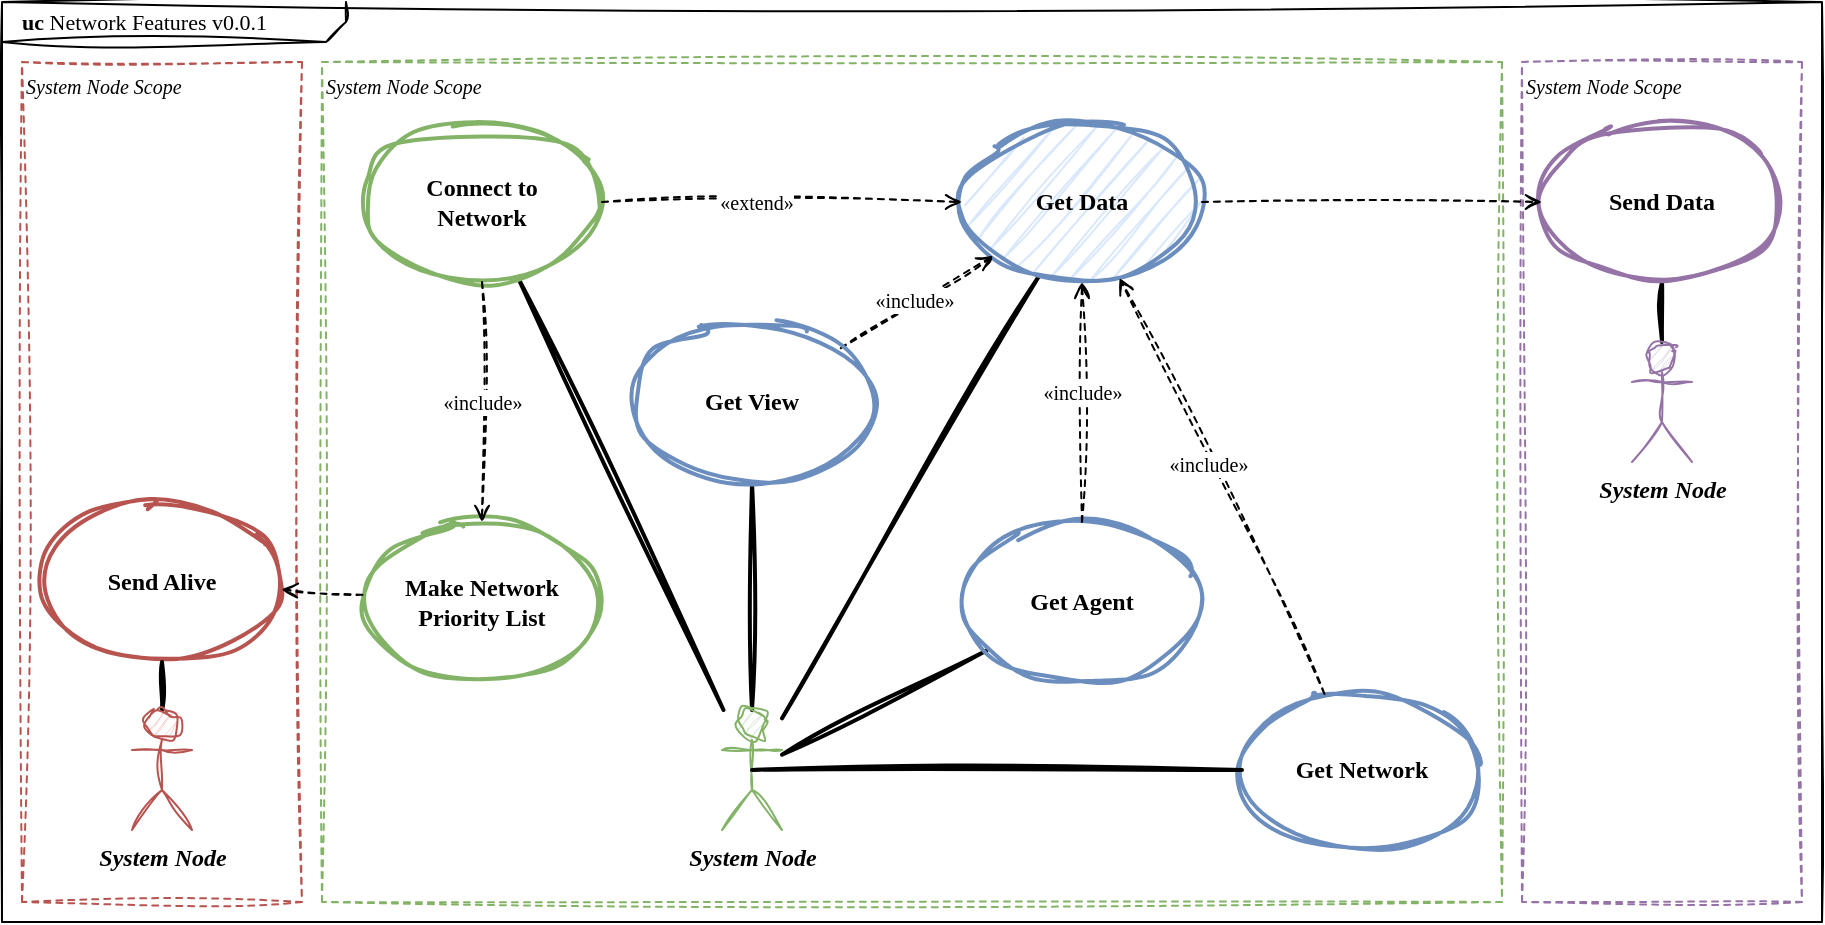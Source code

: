 <mxfile version="24.2.1" type="device" pages="2">
  <diagram name="uc-network" id="OPhyT8jhqSgWvVwYSWGB">
    <mxGraphModel dx="1317" dy="678" grid="1" gridSize="10" guides="1" tooltips="1" connect="1" arrows="1" fold="1" page="1" pageScale="1" pageWidth="1169" pageHeight="827" math="0" shadow="0">
      <root>
        <mxCell id="0" />
        <mxCell id="1" parent="0" />
        <mxCell id="RLzSlAPk3jwJpsq7z313-33" value="&lt;p style=&quot;margin:0px;margin-top:4px;margin-left:10px;text-align:left;&quot;&gt;&lt;b&gt;uc&lt;/b&gt;   Network Features v0.0.1&lt;/p&gt;" style="html=1;shape=mxgraph.sysml.package;align=left;spacingLeft=5;verticalAlign=top;spacingTop=-3;labelX=172.67;html=1;overflow=fill;fontFamily=Comic Sans MS;fontSize=11;labelBackgroundColor=none;fillColor=default;strokeColor=default;fontColor=default;sketch=1;curveFitting=1;jiggle=2;" parent="1" vertex="1">
          <mxGeometry width="910" height="460" as="geometry" />
        </mxCell>
        <mxCell id="RLzSlAPk3jwJpsq7z313-40" value="System Node Scope" style="rounded=0;whiteSpace=wrap;html=1;fontFamily=Comic Sans MS;fontSize=10;labelBackgroundColor=default;dashed=1;verticalAlign=top;align=left;fontStyle=2;sketch=1;curveFitting=1;jiggle=2;fillColor=none;strokeColor=#82b366;" parent="1" vertex="1">
          <mxGeometry x="160" y="30" width="590" height="420" as="geometry" />
        </mxCell>
        <mxCell id="RLzSlAPk3jwJpsq7z313-41" value="System Node Scope" style="rounded=0;whiteSpace=wrap;html=1;fontFamily=Comic Sans MS;fontSize=10;labelBackgroundColor=default;dashed=1;verticalAlign=top;align=left;fontStyle=2;sketch=1;curveFitting=1;jiggle=2;fillColor=none;strokeColor=#9673a6;" parent="1" vertex="1">
          <mxGeometry x="760" y="30" width="140" height="420" as="geometry" />
        </mxCell>
        <mxCell id="RLzSlAPk3jwJpsq7z313-38" value="System Node Scope" style="rounded=0;whiteSpace=wrap;html=1;fontFamily=Comic Sans MS;fontSize=10;labelBackgroundColor=default;dashed=1;verticalAlign=top;align=left;fontStyle=2;sketch=1;curveFitting=1;jiggle=2;fillColor=none;strokeColor=#b85450;" parent="1" vertex="1">
          <mxGeometry x="10" y="30" width="140" height="420" as="geometry" />
        </mxCell>
        <mxCell id="RLzSlAPk3jwJpsq7z313-16" style="edgeStyle=none;rounded=0;orthogonalLoop=1;jettySize=auto;html=1;strokeColor=default;align=center;verticalAlign=middle;fontFamily=Comic Sans MS;fontSize=11;fontColor=default;labelBackgroundColor=default;endArrow=none;endFill=0;strokeWidth=2;sketch=1;curveFitting=1;jiggle=2;" parent="1" source="RLzSlAPk3jwJpsq7z313-4" target="RLzSlAPk3jwJpsq7z313-7" edge="1">
          <mxGeometry relative="1" as="geometry" />
        </mxCell>
        <mxCell id="RLzSlAPk3jwJpsq7z313-17" style="edgeStyle=none;rounded=0;orthogonalLoop=1;jettySize=auto;html=1;strokeColor=default;align=center;verticalAlign=middle;fontFamily=Comic Sans MS;fontSize=11;fontColor=default;labelBackgroundColor=default;endArrow=none;endFill=0;strokeWidth=2;sketch=1;curveFitting=1;jiggle=2;" parent="1" source="RLzSlAPk3jwJpsq7z313-4" target="RLzSlAPk3jwJpsq7z313-6" edge="1">
          <mxGeometry relative="1" as="geometry" />
        </mxCell>
        <mxCell id="RLzSlAPk3jwJpsq7z313-18" style="edgeStyle=none;rounded=0;orthogonalLoop=1;jettySize=auto;html=1;strokeColor=default;align=center;verticalAlign=middle;fontFamily=Comic Sans MS;fontSize=11;fontColor=default;labelBackgroundColor=default;endArrow=none;endFill=0;sketch=1;curveFitting=1;jiggle=2;strokeWidth=2;" parent="1" source="RLzSlAPk3jwJpsq7z313-4" target="RLzSlAPk3jwJpsq7z313-8" edge="1">
          <mxGeometry relative="1" as="geometry" />
        </mxCell>
        <mxCell id="RLzSlAPk3jwJpsq7z313-19" style="edgeStyle=none;rounded=0;orthogonalLoop=1;jettySize=auto;html=1;strokeColor=default;align=center;verticalAlign=middle;fontFamily=Comic Sans MS;fontSize=11;fontColor=default;labelBackgroundColor=default;endArrow=none;endFill=0;strokeWidth=2;sketch=1;curveFitting=1;jiggle=2;" parent="1" source="RLzSlAPk3jwJpsq7z313-4" target="RLzSlAPk3jwJpsq7z313-5" edge="1">
          <mxGeometry relative="1" as="geometry" />
        </mxCell>
        <mxCell id="RLzSlAPk3jwJpsq7z313-4" value="System Node" style="shape=umlActor;verticalLabelPosition=bottom;verticalAlign=top;html=1;outlineConnect=0;fontStyle=3;sketch=1;curveFitting=1;jiggle=2;fontFamily=Comic Sans MS;fillColor=#d5e8d4;strokeColor=#82b366;" parent="1" vertex="1">
          <mxGeometry x="360" y="354" width="30" height="60" as="geometry" />
        </mxCell>
        <mxCell id="RLzSlAPk3jwJpsq7z313-5" value="Connect to&lt;div&gt;Network&lt;/div&gt;" style="ellipse;whiteSpace=wrap;html=1;fontStyle=1;strokeWidth=2;sketch=1;curveFitting=1;jiggle=2;fontFamily=Comic Sans MS;fillColor=none;strokeColor=#82b366;" parent="1" vertex="1">
          <mxGeometry x="180" y="60" width="120" height="80" as="geometry" />
        </mxCell>
        <mxCell id="RLzSlAPk3jwJpsq7z313-6" value="Get Data" style="ellipse;whiteSpace=wrap;html=1;fontStyle=1;strokeWidth=2;sketch=1;curveFitting=1;jiggle=2;fontFamily=Comic Sans MS;fillColor=#dae8fc;strokeColor=#6c8ebf;" parent="1" vertex="1">
          <mxGeometry x="480" y="60" width="120" height="80" as="geometry" />
        </mxCell>
        <mxCell id="RLzSlAPk3jwJpsq7z313-7" value="Get Agent" style="ellipse;whiteSpace=wrap;html=1;fontStyle=1;strokeWidth=2;sketch=1;curveFitting=1;jiggle=2;fontFamily=Comic Sans MS;fillColor=none;strokeColor=#6c8ebf;" parent="1" vertex="1">
          <mxGeometry x="480" y="260" width="120" height="80" as="geometry" />
        </mxCell>
        <mxCell id="RLzSlAPk3jwJpsq7z313-22" style="edgeStyle=none;rounded=0;orthogonalLoop=1;jettySize=auto;html=1;strokeColor=default;align=center;verticalAlign=middle;fontFamily=Comic Sans MS;fontSize=11;fontColor=default;labelBackgroundColor=default;endArrow=open;endFill=0;dashed=1;sketch=1;curveFitting=1;jiggle=2;" parent="1" source="RLzSlAPk3jwJpsq7z313-8" target="RLzSlAPk3jwJpsq7z313-6" edge="1">
          <mxGeometry relative="1" as="geometry" />
        </mxCell>
        <mxCell id="RLzSlAPk3jwJpsq7z313-23" value="&lt;font style=&quot;font-size: 10px;&quot;&gt;«include»&lt;/font&gt;" style="edgeLabel;html=1;align=center;verticalAlign=middle;resizable=0;points=[];fontFamily=Comic Sans MS;fontSize=11;fontColor=default;labelBackgroundColor=default;" parent="RLzSlAPk3jwJpsq7z313-22" vertex="1" connectable="0">
          <mxGeometry x="0.14" relative="1" as="geometry">
            <mxPoint x="-7" y="2" as="offset" />
          </mxGeometry>
        </mxCell>
        <mxCell id="RLzSlAPk3jwJpsq7z313-8" value="Get View" style="ellipse;whiteSpace=wrap;html=1;fontStyle=1;strokeWidth=2;sketch=1;curveFitting=1;jiggle=2;fontFamily=Comic Sans MS;fillColor=none;strokeColor=#6c8ebf;" parent="1" vertex="1">
          <mxGeometry x="315" y="160" width="120" height="80" as="geometry" />
        </mxCell>
        <mxCell id="RLzSlAPk3jwJpsq7z313-15" style="rounded=0;orthogonalLoop=1;jettySize=auto;html=1;endArrow=none;endFill=0;strokeWidth=2;sketch=1;curveFitting=1;jiggle=2;fontFamily=Comic Sans MS;" parent="1" source="RLzSlAPk3jwJpsq7z313-10" target="RLzSlAPk3jwJpsq7z313-11" edge="1">
          <mxGeometry relative="1" as="geometry" />
        </mxCell>
        <mxCell id="RLzSlAPk3jwJpsq7z313-10" value="System Node" style="shape=umlActor;verticalLabelPosition=bottom;verticalAlign=top;html=1;outlineConnect=0;fontStyle=3;sketch=1;curveFitting=1;jiggle=2;fontFamily=Comic Sans MS;fillColor=#e1d5e7;strokeColor=#9673a6;" parent="1" vertex="1">
          <mxGeometry x="815" y="170" width="30" height="60" as="geometry" />
        </mxCell>
        <mxCell id="RLzSlAPk3jwJpsq7z313-11" value="Send Data" style="ellipse;whiteSpace=wrap;html=1;fontStyle=1;strokeWidth=2;sketch=1;curveFitting=1;jiggle=2;fontFamily=Comic Sans MS;fillColor=none;strokeColor=#9673a6;" parent="1" vertex="1">
          <mxGeometry x="770" y="60" width="120" height="80" as="geometry" />
        </mxCell>
        <mxCell id="RLzSlAPk3jwJpsq7z313-12" value="Make Network&lt;div&gt;Priority List&lt;/div&gt;" style="ellipse;whiteSpace=wrap;html=1;fontStyle=1;strokeWidth=2;sketch=1;curveFitting=1;jiggle=2;fontFamily=Comic Sans MS;fillColor=none;strokeColor=#82b366;" parent="1" vertex="1">
          <mxGeometry x="180" y="260" width="120" height="80" as="geometry" />
        </mxCell>
        <mxCell id="RLzSlAPk3jwJpsq7z313-13" value="Send Alive" style="ellipse;whiteSpace=wrap;html=1;fontStyle=1;strokeWidth=2;sketch=1;curveFitting=1;jiggle=2;fontFamily=Comic Sans MS;fillColor=none;strokeColor=#b85450;" parent="1" vertex="1">
          <mxGeometry x="20" y="250" width="120" height="80" as="geometry" />
        </mxCell>
        <mxCell id="RLzSlAPk3jwJpsq7z313-21" style="edgeStyle=none;rounded=0;orthogonalLoop=1;jettySize=auto;html=1;strokeColor=default;align=center;verticalAlign=middle;fontFamily=Comic Sans MS;fontSize=11;fontColor=default;labelBackgroundColor=default;endArrow=none;endFill=0;strokeWidth=2;sketch=1;curveFitting=1;jiggle=2;" parent="1" source="RLzSlAPk3jwJpsq7z313-20" target="RLzSlAPk3jwJpsq7z313-13" edge="1">
          <mxGeometry relative="1" as="geometry" />
        </mxCell>
        <mxCell id="RLzSlAPk3jwJpsq7z313-20" value="System Node" style="shape=umlActor;verticalLabelPosition=bottom;verticalAlign=top;html=1;outlineConnect=0;fontStyle=3;sketch=1;curveFitting=1;jiggle=2;fontFamily=Comic Sans MS;fillColor=#f8cecc;strokeColor=#b85450;" parent="1" vertex="1">
          <mxGeometry x="65" y="354" width="30" height="60" as="geometry" />
        </mxCell>
        <mxCell id="RLzSlAPk3jwJpsq7z313-24" style="edgeStyle=none;rounded=0;orthogonalLoop=1;jettySize=auto;html=1;strokeColor=default;align=center;verticalAlign=middle;fontFamily=Comic Sans MS;fontSize=11;fontColor=default;labelBackgroundColor=default;endArrow=open;endFill=0;dashed=1;sketch=1;curveFitting=1;jiggle=2;" parent="1" source="RLzSlAPk3jwJpsq7z313-7" target="RLzSlAPk3jwJpsq7z313-6" edge="1">
          <mxGeometry relative="1" as="geometry">
            <mxPoint x="510" y="270" as="sourcePoint" />
            <mxPoint x="510" y="230" as="targetPoint" />
          </mxGeometry>
        </mxCell>
        <mxCell id="RLzSlAPk3jwJpsq7z313-25" value="&lt;font style=&quot;font-size: 10px;&quot;&gt;«include»&lt;/font&gt;" style="edgeLabel;html=1;align=center;verticalAlign=middle;resizable=0;points=[];fontFamily=Comic Sans MS;fontSize=11;fontColor=default;labelBackgroundColor=default;" parent="RLzSlAPk3jwJpsq7z313-24" vertex="1" connectable="0">
          <mxGeometry x="0.14" relative="1" as="geometry">
            <mxPoint y="3" as="offset" />
          </mxGeometry>
        </mxCell>
        <mxCell id="RLzSlAPk3jwJpsq7z313-26" style="edgeStyle=none;rounded=0;orthogonalLoop=1;jettySize=auto;html=1;strokeColor=default;align=center;verticalAlign=middle;fontFamily=Comic Sans MS;fontSize=11;fontColor=default;labelBackgroundColor=default;endArrow=open;endFill=0;dashed=1;sketch=1;curveFitting=1;jiggle=2;" parent="1" source="RLzSlAPk3jwJpsq7z313-6" target="RLzSlAPk3jwJpsq7z313-11" edge="1">
          <mxGeometry relative="1" as="geometry">
            <mxPoint x="523" y="270" as="sourcePoint" />
            <mxPoint x="517" y="230" as="targetPoint" />
          </mxGeometry>
        </mxCell>
        <mxCell id="RLzSlAPk3jwJpsq7z313-28" style="edgeStyle=none;rounded=0;orthogonalLoop=1;jettySize=auto;html=1;strokeColor=default;align=center;verticalAlign=middle;fontFamily=Comic Sans MS;fontSize=11;fontColor=default;labelBackgroundColor=default;endArrow=open;endFill=0;dashed=1;sketch=1;curveFitting=1;jiggle=2;" parent="1" source="RLzSlAPk3jwJpsq7z313-5" target="RLzSlAPk3jwJpsq7z313-12" edge="1">
          <mxGeometry relative="1" as="geometry">
            <mxPoint x="544" y="109" as="sourcePoint" />
            <mxPoint x="526" y="151" as="targetPoint" />
          </mxGeometry>
        </mxCell>
        <mxCell id="RLzSlAPk3jwJpsq7z313-29" value="&lt;font style=&quot;font-size: 10px;&quot;&gt;«include»&lt;/font&gt;" style="edgeLabel;html=1;align=center;verticalAlign=middle;resizable=0;points=[];fontFamily=Comic Sans MS;fontSize=11;fontColor=default;labelBackgroundColor=default;" parent="RLzSlAPk3jwJpsq7z313-28" vertex="1" connectable="0">
          <mxGeometry x="0.14" relative="1" as="geometry">
            <mxPoint y="-9" as="offset" />
          </mxGeometry>
        </mxCell>
        <mxCell id="RLzSlAPk3jwJpsq7z313-31" style="edgeStyle=none;rounded=0;orthogonalLoop=1;jettySize=auto;html=1;strokeColor=default;align=center;verticalAlign=middle;fontFamily=Comic Sans MS;fontSize=11;fontColor=default;labelBackgroundColor=default;endArrow=open;endFill=0;dashed=1;sketch=1;curveFitting=1;jiggle=2;" parent="1" source="RLzSlAPk3jwJpsq7z313-12" target="RLzSlAPk3jwJpsq7z313-13" edge="1">
          <mxGeometry relative="1" as="geometry">
            <mxPoint x="290" y="150" as="sourcePoint" />
            <mxPoint x="290" y="110" as="targetPoint" />
          </mxGeometry>
        </mxCell>
        <mxCell id="RLzSlAPk3jwJpsq7z313-36" style="edgeStyle=none;rounded=0;orthogonalLoop=1;jettySize=auto;html=1;strokeColor=default;align=center;verticalAlign=middle;fontFamily=Comic Sans MS;fontSize=11;fontColor=default;labelBackgroundColor=default;endArrow=open;endFill=0;dashed=1;sketch=1;curveFitting=1;jiggle=2;" parent="1" source="RLzSlAPk3jwJpsq7z313-5" target="RLzSlAPk3jwJpsq7z313-6" edge="1">
          <mxGeometry relative="1" as="geometry">
            <mxPoint x="290" y="230" as="sourcePoint" />
            <mxPoint x="290" y="270" as="targetPoint" />
          </mxGeometry>
        </mxCell>
        <mxCell id="RLzSlAPk3jwJpsq7z313-37" value="&lt;font style=&quot;font-size: 10px;&quot;&gt;«extend»&lt;/font&gt;" style="edgeLabel;html=1;align=center;verticalAlign=middle;resizable=0;points=[];fontFamily=Comic Sans MS;fontSize=11;fontColor=default;labelBackgroundColor=default;" parent="RLzSlAPk3jwJpsq7z313-36" vertex="1" connectable="0">
          <mxGeometry x="0.14" relative="1" as="geometry">
            <mxPoint x="-26" as="offset" />
          </mxGeometry>
        </mxCell>
        <mxCell id="1Bwzyp4aEWJ9fdEkrXxo-1" value="Get Network" style="ellipse;whiteSpace=wrap;html=1;fontStyle=1;strokeWidth=2;sketch=1;curveFitting=1;jiggle=2;fontFamily=Comic Sans MS;fillColor=none;strokeColor=#6c8ebf;" vertex="1" parent="1">
          <mxGeometry x="620" y="344" width="120" height="80" as="geometry" />
        </mxCell>
        <mxCell id="1Bwzyp4aEWJ9fdEkrXxo-2" style="edgeStyle=none;rounded=0;orthogonalLoop=1;jettySize=auto;html=1;strokeColor=default;align=center;verticalAlign=middle;fontFamily=Comic Sans MS;fontSize=11;fontColor=default;labelBackgroundColor=default;endArrow=none;endFill=0;strokeWidth=2;sketch=1;curveFitting=1;jiggle=2;exitX=0.5;exitY=0.5;exitDx=0;exitDy=0;exitPerimeter=0;" edge="1" parent="1" source="RLzSlAPk3jwJpsq7z313-4" target="1Bwzyp4aEWJ9fdEkrXxo-1">
          <mxGeometry relative="1" as="geometry">
            <mxPoint x="400" y="410" as="sourcePoint" />
            <mxPoint x="531" y="148" as="targetPoint" />
          </mxGeometry>
        </mxCell>
        <mxCell id="1Bwzyp4aEWJ9fdEkrXxo-4" style="edgeStyle=none;rounded=0;orthogonalLoop=1;jettySize=auto;html=1;strokeColor=default;align=center;verticalAlign=middle;fontFamily=Comic Sans MS;fontSize=11;fontColor=default;labelBackgroundColor=default;endArrow=open;endFill=0;dashed=1;sketch=1;curveFitting=1;jiggle=2;" edge="1" parent="1" source="1Bwzyp4aEWJ9fdEkrXxo-1" target="RLzSlAPk3jwJpsq7z313-6">
          <mxGeometry relative="1" as="geometry">
            <mxPoint x="600" y="310" as="sourcePoint" />
            <mxPoint x="600" y="190" as="targetPoint" />
          </mxGeometry>
        </mxCell>
        <mxCell id="1Bwzyp4aEWJ9fdEkrXxo-5" value="&lt;font style=&quot;font-size: 10px;&quot;&gt;«include»&lt;/font&gt;" style="edgeLabel;html=1;align=center;verticalAlign=middle;resizable=0;points=[];fontFamily=Comic Sans MS;fontSize=11;fontColor=default;labelBackgroundColor=default;" vertex="1" connectable="0" parent="1Bwzyp4aEWJ9fdEkrXxo-4">
          <mxGeometry x="0.14" relative="1" as="geometry">
            <mxPoint y="3" as="offset" />
          </mxGeometry>
        </mxCell>
      </root>
    </mxGraphModel>
  </diagram>
  <diagram id="AHo6W9pjt4F2KuvftfWf" name="act-get-data">
    <mxGraphModel dx="1372" dy="706" grid="1" gridSize="10" guides="1" tooltips="1" connect="1" arrows="1" fold="1" page="1" pageScale="1" pageWidth="1169" pageHeight="827" math="0" shadow="0">
      <root>
        <mxCell id="0" />
        <mxCell id="1" parent="0" />
        <mxCell id="NrjqUld5UbdIwUtE3f8h-9" value="&lt;p style=&quot;margin:0px;margin-top:4px;margin-left:5px;text-align:left;&quot;&gt;&lt;b&gt;act&lt;/b&gt;&amp;nbsp;Get Data&lt;span style=&quot;background-color: initial;&quot;&gt;&amp;nbsp;&lt;/span&gt;&lt;span style=&quot;background-color: initial;&quot;&gt;v0.0.1&lt;/span&gt;&lt;/p&gt;" style="html=1;shape=mxgraph.sysml.package;overflow=fill;labelX=128;align=left;spacingLeft=5;verticalAlign=top;spacingTop=-3;labelBackgroundColor=none;fontFamily=Helvetica;shadow=0;sketch=1;curveFitting=1;jiggle=2;" vertex="1" parent="1">
          <mxGeometry width="1190" height="740" as="geometry" />
        </mxCell>
        <mxCell id="YhQUO0_M6qB6URxOsc1M-52" value="Remote Relay Node" style="shape=partialRectangle;whiteSpace=wrap;html=1;bottom=0;top=0;fontFamily=Helvetica;fontSize=12;labelBackgroundColor=none;verticalAlign=top;fontStyle=3;fillColor=none;shadow=0;sketch=1;curveFitting=1;jiggle=2;" vertex="1" parent="1">
          <mxGeometry x="970" y="20" width="220" height="720" as="geometry" />
        </mxCell>
        <mxCell id="NrjqUld5UbdIwUtE3f8h-10" value="Local Relay Node" style="shape=partialRectangle;whiteSpace=wrap;html=1;bottom=0;top=0;fontFamily=Helvetica;fontSize=12;labelBackgroundColor=none;verticalAlign=top;fontStyle=3;fillColor=none;shadow=0;sketch=1;curveFitting=1;jiggle=2;" vertex="1" parent="1">
          <mxGeometry x="250" y="20" width="720" height="720" as="geometry" />
        </mxCell>
        <mxCell id="NrjqUld5UbdIwUtE3f8h-11" value="Relay User&lt;div&gt;&lt;span style=&quot;font-size: 10px; font-weight: 400;&quot;&gt;(all interfaces)&lt;/span&gt;&lt;br&gt;&lt;/div&gt;" style="shape=partialRectangle;whiteSpace=wrap;html=1;bottom=0;top=0;fontFamily=Helvetica;fontSize=12;labelBackgroundColor=none;verticalAlign=top;fontStyle=3;fillColor=none;shadow=0;sketch=1;curveFitting=1;jiggle=2;" vertex="1" parent="1">
          <mxGeometry y="20" width="250" height="720" as="geometry" />
        </mxCell>
        <mxCell id="NrjqUld5UbdIwUtE3f8h-14" value="" style="html=1;shape=mxgraph.sysml.actFinal;strokeWidth=2;verticalLabelPosition=middle;verticalAlignment=top;fontFamily=Helvetica;fontSize=11;labelBackgroundColor=none;labelPosition=right;align=left;verticalAlign=middle;shadow=0;sketch=1;curveFitting=1;jiggle=2;" vertex="1" parent="1">
          <mxGeometry x="320" y="680" width="40" height="40" as="geometry" />
        </mxCell>
        <mxCell id="JVHVPObcVi5ZBT4Kbtqd-2" style="edgeStyle=none;rounded=0;orthogonalLoop=1;jettySize=auto;html=1;strokeColor=default;strokeWidth=2;align=center;verticalAlign=middle;fontFamily=Helvetica;fontSize=10;fontColor=default;fontStyle=3;labelBackgroundColor=none;endArrow=open;endFill=0;sketch=1;curveFitting=1;jiggle=2;" edge="1" parent="1" source="JVHVPObcVi5ZBT4Kbtqd-3" target="JVHVPObcVi5ZBT4Kbtqd-15">
          <mxGeometry relative="1" as="geometry">
            <mxPoint x="101.25" y="180" as="targetPoint" />
          </mxGeometry>
        </mxCell>
        <mxCell id="JVHVPObcVi5ZBT4Kbtqd-3" value="" style="shape=ellipse;html=1;strokeWidth=2;verticalLabelPosition=bottom;verticalAlignment=top;perimeter=ellipsePerimeter;fontFamily=Helvetica;fontSize=11;labelBackgroundColor=none;sketch=1;curveFitting=1;jiggle=2;" vertex="1" parent="1">
          <mxGeometry x="21.25" y="190" width="40" height="40" as="geometry" />
        </mxCell>
        <mxCell id="JVHVPObcVi5ZBT4Kbtqd-4" style="edgeStyle=orthogonalEdgeStyle;rounded=0;orthogonalLoop=1;jettySize=auto;html=1;strokeColor=default;strokeWidth=1;align=center;verticalAlign=middle;fontFamily=Helvetica;fontSize=10;fontColor=default;fontStyle=3;labelBackgroundColor=none;endArrow=open;endFill=0;sketch=1;curveFitting=1;jiggle=2;" edge="1" parent="1" source="JVHVPObcVi5ZBT4Kbtqd-5" target="JVHVPObcVi5ZBT4Kbtqd-9">
          <mxGeometry relative="1" as="geometry">
            <Array as="points">
              <mxPoint x="260" y="210" />
              <mxPoint x="260" y="270" />
            </Array>
          </mxGeometry>
        </mxCell>
        <mxCell id="JVHVPObcVi5ZBT4Kbtqd-5" value="&lt;div&gt;&lt;font style=&quot;font-size: 12px;&quot;&gt;repository&lt;/font&gt;&lt;/div&gt;" style="rounded=0;whiteSpace=wrap;html=1;fontFamily=Helvetica;fontSize=10;fontColor=default;labelBackgroundColor=none;strokeWidth=1;fontStyle=3;shadow=1;sketch=1;curveFitting=1;jiggle=2;" vertex="1" parent="1">
          <mxGeometry x="108.75" y="180" width="120" height="60" as="geometry" />
        </mxCell>
        <mxCell id="JVHVPObcVi5ZBT4Kbtqd-6" style="edgeStyle=none;rounded=0;orthogonalLoop=1;jettySize=auto;html=1;strokeColor=default;align=center;verticalAlign=middle;fontFamily=Helvetica;fontSize=11;fontColor=default;labelBackgroundColor=default;endArrow=open;endFill=0;strokeWidth=2;sketch=1;curveFitting=1;jiggle=2;" edge="1" parent="1" source="JVHVPObcVi5ZBT4Kbtqd-9" target="JVHVPObcVi5ZBT4Kbtqd-8">
          <mxGeometry relative="1" as="geometry">
            <mxPoint x="382.5" y="251.5" as="sourcePoint" />
          </mxGeometry>
        </mxCell>
        <mxCell id="JVHVPObcVi5ZBT4Kbtqd-7" value="[data not exist]" style="edgeLabel;html=1;align=center;verticalAlign=middle;resizable=0;points=[];fontFamily=Helvetica;fontSize=10;fontColor=default;labelBackgroundColor=default;" vertex="1" connectable="0" parent="JVHVPObcVi5ZBT4Kbtqd-6">
          <mxGeometry x="0.033" relative="1" as="geometry">
            <mxPoint x="-4" as="offset" />
          </mxGeometry>
        </mxCell>
        <mxCell id="JVHVPObcVi5ZBT4Kbtqd-25" style="edgeStyle=orthogonalEdgeStyle;rounded=0;orthogonalLoop=1;jettySize=auto;html=1;strokeColor=default;align=center;verticalAlign=middle;fontFamily=Helvetica;fontSize=11;fontColor=default;labelBackgroundColor=default;endArrow=open;endFill=0;strokeWidth=2;sketch=1;curveFitting=1;jiggle=2;" edge="1" parent="1" source="JVHVPObcVi5ZBT4Kbtqd-8" target="JVHVPObcVi5ZBT4Kbtqd-24">
          <mxGeometry relative="1" as="geometry" />
        </mxCell>
        <mxCell id="JVHVPObcVi5ZBT4Kbtqd-8" value="[Not Found Error]" style="html=1;shape=mxgraph.sysml.flowFinal;strokeWidth=2;verticalLabelPosition=bottom;verticalAlignment=top;fontFamily=Helvetica;fontSize=10;labelBackgroundColor=none;fillColor=#f8cecc;strokeColor=#b85450;labelBorderColor=none;shadow=0;sketch=1;curveFitting=1;jiggle=2;" vertex="1" parent="1">
          <mxGeometry x="540" y="250" width="40" height="40" as="geometry" />
        </mxCell>
        <mxCell id="JVHVPObcVi5ZBT4Kbtqd-22" style="edgeStyle=orthogonalEdgeStyle;rounded=0;orthogonalLoop=1;jettySize=auto;html=1;entryX=1;entryY=0.5;entryDx=0;entryDy=0;strokeColor=default;align=center;verticalAlign=middle;fontFamily=Helvetica;fontSize=11;fontColor=default;labelBackgroundColor=default;endArrow=open;endFill=0;exitX=0.25;exitY=1;exitDx=0;exitDy=0;sketch=1;curveFitting=1;jiggle=2;strokeWidth=2;" edge="1" parent="1" source="JVHVPObcVi5ZBT4Kbtqd-9" target="JVHVPObcVi5ZBT4Kbtqd-10">
          <mxGeometry relative="1" as="geometry" />
        </mxCell>
        <mxCell id="JVHVPObcVi5ZBT4Kbtqd-23" style="edgeStyle=orthogonalEdgeStyle;rounded=0;orthogonalLoop=1;jettySize=auto;html=1;strokeColor=default;align=center;verticalAlign=middle;fontFamily=Helvetica;fontSize=11;fontColor=default;labelBackgroundColor=default;endArrow=open;endFill=0;sketch=1;curveFitting=1;jiggle=2;exitX=0.25;exitY=1;exitDx=0;exitDy=0;" edge="1" parent="1" source="JVHVPObcVi5ZBT4Kbtqd-9" target="NrjqUld5UbdIwUtE3f8h-14">
          <mxGeometry relative="1" as="geometry" />
        </mxCell>
        <mxCell id="YhQUO0_M6qB6URxOsc1M-19" value="&lt;span style=&quot;font-size: 11px;&quot;&gt;[data exist]&lt;/span&gt;" style="edgeLabel;html=1;align=center;verticalAlign=middle;resizable=0;points=[];fontFamily=Helvetica;fontSize=10;fontColor=default;labelBackgroundColor=default;fillColor=none;gradientColor=none;" vertex="1" connectable="0" parent="JVHVPObcVi5ZBT4Kbtqd-23">
          <mxGeometry x="-0.27" y="-1" relative="1" as="geometry">
            <mxPoint x="1" y="-91" as="offset" />
          </mxGeometry>
        </mxCell>
        <mxCell id="JVHVPObcVi5ZBT4Kbtqd-9" value="Read Data" style="rounded=1;whiteSpace=wrap;html=1;fontFamily=Helvetica;fontSize=10;fontColor=default;labelBackgroundColor=none;strokeWidth=4;fontStyle=3;labelBorderColor=none;sketch=1;curveFitting=1;jiggle=2;" vertex="1" parent="1">
          <mxGeometry x="310" y="240" width="120" height="60" as="geometry" />
        </mxCell>
        <mxCell id="JVHVPObcVi5ZBT4Kbtqd-10" value="&lt;div&gt;&lt;span style=&quot;font-weight: normal; font-style: normal;&quot;&gt;«binary»&lt;/span&gt;&lt;/div&gt;&lt;font style=&quot;font-size: 12px;&quot;&gt;Data Content&lt;/font&gt;" style="rounded=0;whiteSpace=wrap;html=1;fontFamily=Helvetica;fontSize=10;fontColor=default;labelBackgroundColor=none;strokeWidth=1;fontStyle=3;shadow=1;sketch=1;curveFitting=1;jiggle=2;" vertex="1" parent="1">
          <mxGeometry x="65" y="620" width="120" height="60" as="geometry" />
        </mxCell>
        <mxCell id="JVHVPObcVi5ZBT4Kbtqd-11" value="&lt;div&gt;&lt;span style=&quot;font-style: normal; font-weight: normal; background-color: initial;&quot;&gt;«identification»&lt;/span&gt;&lt;br&gt;&lt;/div&gt;&lt;div&gt;&lt;font style=&quot;font-size: 12px;&quot;&gt;Data Identification&lt;/font&gt;&lt;span style=&quot;font-size: 12px; background-color: initial;&quot;&gt;&lt;br&gt;&lt;/span&gt;&lt;/div&gt;" style="rounded=0;whiteSpace=wrap;html=1;fontFamily=Helvetica;fontSize=10;fontColor=default;labelBackgroundColor=none;strokeWidth=1;fontStyle=3;shadow=1;sketch=1;curveFitting=1;jiggle=2;" vertex="1" parent="1">
          <mxGeometry x="108.75" y="105" width="120" height="60" as="geometry" />
        </mxCell>
        <mxCell id="JVHVPObcVi5ZBT4Kbtqd-12" style="edgeStyle=elbowEdgeStyle;rounded=0;orthogonalLoop=1;jettySize=auto;html=1;strokeColor=default;strokeWidth=1;align=center;verticalAlign=middle;fontFamily=Helvetica;fontSize=10;fontColor=default;fontStyle=3;labelBackgroundColor=none;endArrow=open;endFill=0;elbow=vertical;sketch=1;curveFitting=1;jiggle=2;" edge="1" parent="1" source="JVHVPObcVi5ZBT4Kbtqd-15" target="JVHVPObcVi5ZBT4Kbtqd-11">
          <mxGeometry relative="1" as="geometry" />
        </mxCell>
        <mxCell id="JVHVPObcVi5ZBT4Kbtqd-13" style="edgeStyle=elbowEdgeStyle;rounded=0;orthogonalLoop=1;jettySize=auto;html=1;strokeColor=default;strokeWidth=2;align=center;verticalAlign=middle;fontFamily=Helvetica;fontSize=10;fontColor=default;fontStyle=3;labelBackgroundColor=none;endArrow=open;endFill=0;elbow=vertical;sketch=1;curveFitting=1;jiggle=2;" edge="1" parent="1" source="JVHVPObcVi5ZBT4Kbtqd-15" target="JVHVPObcVi5ZBT4Kbtqd-5">
          <mxGeometry relative="1" as="geometry" />
        </mxCell>
        <mxCell id="JVHVPObcVi5ZBT4Kbtqd-14" style="edgeStyle=elbowEdgeStyle;rounded=0;orthogonalLoop=1;jettySize=auto;html=1;strokeColor=default;align=center;verticalAlign=middle;fontFamily=Helvetica;fontSize=11;fontColor=default;labelBackgroundColor=default;endArrow=open;endFill=0;elbow=vertical;sketch=1;curveFitting=1;jiggle=2;" edge="1" parent="1" source="JVHVPObcVi5ZBT4Kbtqd-15" target="JVHVPObcVi5ZBT4Kbtqd-17">
          <mxGeometry relative="1" as="geometry" />
        </mxCell>
        <mxCell id="JVHVPObcVi5ZBT4Kbtqd-15" value="" style="rounded=0;whiteSpace=wrap;html=1;fontFamily=Helvetica;fontSize=10;fontColor=default;labelBackgroundColor=none;strokeWidth=2;fontStyle=3;sketch=1;curveFitting=1;jiggle=2;" vertex="1" parent="1">
          <mxGeometry x="81.25" y="107.5" width="2" height="205" as="geometry" />
        </mxCell>
        <mxCell id="JVHVPObcVi5ZBT4Kbtqd-16" style="rounded=0;orthogonalLoop=1;jettySize=auto;html=1;strokeColor=default;align=center;verticalAlign=middle;fontFamily=Helvetica;fontSize=11;fontColor=default;labelBackgroundColor=default;endArrow=open;endFill=0;edgeStyle=orthogonalEdgeStyle;entryX=0;entryY=0.75;entryDx=0;entryDy=0;sketch=1;curveFitting=1;jiggle=2;" edge="1" parent="1" source="JVHVPObcVi5ZBT4Kbtqd-17" target="JVHVPObcVi5ZBT4Kbtqd-9">
          <mxGeometry relative="1" as="geometry" />
        </mxCell>
        <mxCell id="JVHVPObcVi5ZBT4Kbtqd-17" value="&lt;div&gt;&lt;span style=&quot;font-weight: normal; font-style: normal;&quot;&gt;«Base58, RSA 2048&lt;/span&gt;&lt;span style=&quot;font-style: normal; font-weight: normal;&quot;&gt;»&lt;/span&gt;&lt;/div&gt;&lt;div&gt;&lt;span style=&quot;font-size: 12px;&quot;&gt;Agent&amp;nbsp;&lt;/span&gt;&lt;span style=&quot;font-size: 12px; background-color: initial;&quot;&gt;Private&lt;/span&gt;&lt;span style=&quot;font-size: 12px; background-color: initial;&quot;&gt;&amp;nbsp;Key&lt;/span&gt;&lt;/div&gt;" style="rounded=0;whiteSpace=wrap;html=1;fontFamily=Helvetica;fontSize=10;fontColor=default;labelBackgroundColor=none;strokeWidth=1;fontStyle=3;rotation=0;horizontal=1;sketch=1;curveFitting=1;jiggle=2;shadow=1;" vertex="1" parent="1">
          <mxGeometry x="108.75" y="255" width="120" height="60" as="geometry" />
        </mxCell>
        <mxCell id="JVHVPObcVi5ZBT4Kbtqd-20" style="rounded=0;orthogonalLoop=1;jettySize=auto;html=1;strokeColor=default;align=center;verticalAlign=middle;fontFamily=Helvetica;fontSize=11;fontColor=default;labelBackgroundColor=default;endArrow=open;endFill=0;edgeStyle=orthogonalEdgeStyle;entryX=0;entryY=0.25;entryDx=0;entryDy=0;strokeWidth=2;sketch=1;curveFitting=1;jiggle=2;" edge="1" parent="1" source="JVHVPObcVi5ZBT4Kbtqd-11" target="JVHVPObcVi5ZBT4Kbtqd-9">
          <mxGeometry relative="1" as="geometry">
            <mxPoint x="238" y="267" as="sourcePoint" />
            <mxPoint x="280" y="248" as="targetPoint" />
            <Array as="points">
              <mxPoint x="280" y="135" />
              <mxPoint x="280" y="255" />
            </Array>
          </mxGeometry>
        </mxCell>
        <mxCell id="YhQUO0_M6qB6URxOsc1M-2" style="edgeStyle=orthogonalEdgeStyle;rounded=0;orthogonalLoop=1;jettySize=auto;html=1;strokeColor=default;align=center;verticalAlign=middle;fontFamily=Helvetica;fontSize=11;fontColor=default;labelBackgroundColor=default;endArrow=open;endFill=0;dashed=1;sketch=1;curveFitting=1;jiggle=2;" edge="1" parent="1" source="JVHVPObcVi5ZBT4Kbtqd-24" target="YhQUO0_M6qB6URxOsc1M-1">
          <mxGeometry relative="1" as="geometry" />
        </mxCell>
        <mxCell id="YhQUO0_M6qB6URxOsc1M-4" style="edgeStyle=orthogonalEdgeStyle;rounded=0;orthogonalLoop=1;jettySize=auto;html=1;strokeColor=default;align=center;verticalAlign=middle;fontFamily=Helvetica;fontSize=11;fontColor=default;labelBackgroundColor=default;endArrow=open;endFill=0;strokeWidth=2;sketch=1;curveFitting=1;jiggle=2;" edge="1" parent="1" source="JVHVPObcVi5ZBT4Kbtqd-24" target="YhQUO0_M6qB6URxOsc1M-5">
          <mxGeometry relative="1" as="geometry">
            <mxPoint x="770" y="270" as="targetPoint" />
          </mxGeometry>
        </mxCell>
        <mxCell id="JVHVPObcVi5ZBT4Kbtqd-24" value="Get first node from list" style="rounded=1;whiteSpace=wrap;html=1;fontFamily=Helvetica;fontSize=10;fontColor=default;labelBackgroundColor=none;strokeWidth=2;fontStyle=3;labelBorderColor=none;sketch=1;curveFitting=1;jiggle=2;" vertex="1" parent="1">
          <mxGeometry x="610" y="240" width="120" height="60" as="geometry" />
        </mxCell>
        <mxCell id="YhQUO0_M6qB6URxOsc1M-1" value="&lt;span style=&quot;font-size: 12px; font-style: normal;&quot;&gt;Network&lt;/span&gt;&lt;div style=&quot;font-size: 12px; font-style: normal;&quot;&gt;Priority List&lt;/div&gt;" style="rounded=0;whiteSpace=wrap;html=1;fontFamily=Helvetica;fontSize=10;fontColor=default;labelBackgroundColor=none;strokeWidth=1;fontStyle=3;shadow=0;sketch=1;curveFitting=1;jiggle=2;" vertex="1" parent="1">
          <mxGeometry x="610" y="340" width="120" height="60" as="geometry" />
        </mxCell>
        <mxCell id="YhQUO0_M6qB6URxOsc1M-20" style="edgeStyle=orthogonalEdgeStyle;rounded=0;orthogonalLoop=1;jettySize=auto;html=1;strokeColor=default;align=center;verticalAlign=middle;fontFamily=Helvetica;fontSize=10;fontColor=default;labelBackgroundColor=default;endArrow=open;endFill=0;strokeWidth=2;sketch=1;curveFitting=1;jiggle=2;" edge="1" parent="1" source="YhQUO0_M6qB6URxOsc1M-5" target="YhQUO0_M6qB6URxOsc1M-13">
          <mxGeometry relative="1" as="geometry" />
        </mxCell>
        <mxCell id="YhQUO0_M6qB6URxOsc1M-5" value="Request data over TCP/IP network" style="rounded=1;whiteSpace=wrap;html=1;fontFamily=Helvetica;fontSize=10;fontColor=default;labelBackgroundColor=none;strokeWidth=2;fontStyle=3;labelBorderColor=none;sketch=1;curveFitting=1;jiggle=2;" vertex="1" parent="1">
          <mxGeometry x="750" y="240" width="120" height="60" as="geometry" />
        </mxCell>
        <mxCell id="YhQUO0_M6qB6URxOsc1M-16" style="edgeStyle=orthogonalEdgeStyle;rounded=0;orthogonalLoop=1;jettySize=auto;html=1;strokeColor=default;align=center;verticalAlign=middle;fontFamily=Helvetica;fontSize=11;fontColor=default;labelBackgroundColor=default;endArrow=open;endFill=0;strokeWidth=2;sketch=1;curveFitting=1;jiggle=2;" edge="1" parent="1" source="YhQUO0_M6qB6URxOsc1M-12" target="YhQUO0_M6qB6URxOsc1M-15">
          <mxGeometry relative="1" as="geometry" />
        </mxCell>
        <mxCell id="YhQUO0_M6qB6URxOsc1M-18" value="&lt;font style=&quot;font-size: 10px;&quot;&gt;[data exist]&lt;/font&gt;" style="edgeLabel;html=1;align=center;verticalAlign=middle;resizable=0;points=[];fontFamily=Helvetica;fontSize=10;fontColor=default;labelBackgroundColor=default;" vertex="1" connectable="0" parent="YhQUO0_M6qB6URxOsc1M-16">
          <mxGeometry x="-0.32" y="1" relative="1" as="geometry">
            <mxPoint y="1" as="offset" />
          </mxGeometry>
        </mxCell>
        <mxCell id="YhQUO0_M6qB6URxOsc1M-12" value="" style="rhombus;whiteSpace=wrap;html=1;fontFamily=Helvetica;fontSize=11;fontColor=default;labelBackgroundColor=default;strokeWidth=2;sketch=1;curveFitting=1;jiggle=2;" vertex="1" parent="1">
          <mxGeometry x="1030" y="320" width="60" height="60" as="geometry" />
        </mxCell>
        <mxCell id="YhQUO0_M6qB6URxOsc1M-14" style="edgeStyle=orthogonalEdgeStyle;rounded=0;orthogonalLoop=1;jettySize=auto;html=1;strokeColor=default;align=center;verticalAlign=middle;fontFamily=Helvetica;fontSize=11;fontColor=default;labelBackgroundColor=default;endArrow=open;endFill=0;strokeWidth=2;sketch=1;curveFitting=1;jiggle=2;" edge="1" parent="1" source="YhQUO0_M6qB6URxOsc1M-13" target="YhQUO0_M6qB6URxOsc1M-12">
          <mxGeometry relative="1" as="geometry" />
        </mxCell>
        <mxCell id="YhQUO0_M6qB6URxOsc1M-13" value="Send Data" style="rounded=1;whiteSpace=wrap;html=1;fontFamily=Helvetica;fontSize=10;fontColor=default;labelBackgroundColor=none;strokeWidth=4;fontStyle=3;labelBorderColor=none;sketch=1;curveFitting=1;jiggle=2;" vertex="1" parent="1">
          <mxGeometry x="1000" y="240" width="120" height="60" as="geometry" />
        </mxCell>
        <mxCell id="YhQUO0_M6qB6URxOsc1M-23" style="edgeStyle=orthogonalEdgeStyle;rounded=0;orthogonalLoop=1;jettySize=auto;html=1;strokeColor=default;align=center;verticalAlign=middle;fontFamily=Helvetica;fontSize=10;fontColor=default;labelBackgroundColor=default;endArrow=open;endFill=0;entryX=1;entryY=0.5;entryDx=0;entryDy=0;strokeWidth=2;sketch=1;curveFitting=1;jiggle=2;" edge="1" parent="1" source="YhQUO0_M6qB6URxOsc1M-15" target="YhQUO0_M6qB6URxOsc1M-22">
          <mxGeometry relative="1" as="geometry" />
        </mxCell>
        <mxCell id="YhQUO0_M6qB6URxOsc1M-15" value="&lt;div&gt;&lt;span style=&quot;font-weight: normal; font-style: normal;&quot;&gt;«binary»&lt;/span&gt;&lt;/div&gt;&lt;font style=&quot;font-size: 12px;&quot;&gt;Data Content&lt;/font&gt;" style="rounded=0;whiteSpace=wrap;html=1;fontFamily=Helvetica;fontSize=10;fontColor=default;labelBackgroundColor=none;strokeWidth=1;fontStyle=3;shadow=0;sketch=1;curveFitting=1;jiggle=2;" vertex="1" parent="1">
          <mxGeometry x="1000" y="440" width="120" height="60" as="geometry" />
        </mxCell>
        <mxCell id="YhQUO0_M6qB6URxOsc1M-24" style="edgeStyle=orthogonalEdgeStyle;rounded=0;orthogonalLoop=1;jettySize=auto;html=1;strokeColor=default;align=center;verticalAlign=middle;fontFamily=Helvetica;fontSize=10;fontColor=default;labelBackgroundColor=default;endArrow=open;endFill=0;sketch=1;curveFitting=1;jiggle=2;" edge="1" parent="1" source="YhQUO0_M6qB6URxOsc1M-17" target="YhQUO0_M6qB6URxOsc1M-22">
          <mxGeometry relative="1" as="geometry">
            <mxPoint x="920" y="470" as="targetPoint" />
            <Array as="points">
              <mxPoint x="990" y="540" />
              <mxPoint x="990" y="470" />
            </Array>
          </mxGeometry>
        </mxCell>
        <mxCell id="YhQUO0_M6qB6URxOsc1M-17" value="[Not Found Error]" style="html=1;shape=mxgraph.sysml.flowFinal;strokeWidth=2;verticalLabelPosition=bottom;verticalAlignment=top;fontFamily=Helvetica;fontSize=10;labelBackgroundColor=none;fillColor=#f8cecc;strokeColor=#b85450;labelBorderColor=none;shadow=0;sketch=1;curveFitting=1;jiggle=2;" vertex="1" parent="1">
          <mxGeometry x="1040" y="520" width="40" height="40" as="geometry" />
        </mxCell>
        <mxCell id="YhQUO0_M6qB6URxOsc1M-21" style="edgeStyle=orthogonalEdgeStyle;rounded=0;orthogonalLoop=1;jettySize=auto;html=1;entryX=1;entryY=0.5;entryDx=0;entryDy=0;entryPerimeter=0;strokeColor=default;align=center;verticalAlign=middle;fontFamily=Helvetica;fontSize=10;fontColor=default;labelBackgroundColor=default;endArrow=open;endFill=0;exitX=1;exitY=0.5;exitDx=0;exitDy=0;sketch=1;curveFitting=1;jiggle=2;" edge="1" parent="1" source="YhQUO0_M6qB6URxOsc1M-12" target="YhQUO0_M6qB6URxOsc1M-17">
          <mxGeometry relative="1" as="geometry">
            <Array as="points">
              <mxPoint x="1140" y="350" />
              <mxPoint x="1140" y="540" />
            </Array>
          </mxGeometry>
        </mxCell>
        <mxCell id="YhQUO0_M6qB6URxOsc1M-25" value="[data not exist]" style="edgeLabel;html=1;align=center;verticalAlign=middle;resizable=0;points=[];fontFamily=Helvetica;fontSize=10;fontColor=default;labelBackgroundColor=default;fillColor=none;gradientColor=none;" vertex="1" connectable="0" parent="YhQUO0_M6qB6URxOsc1M-21">
          <mxGeometry x="-0.84" y="2" relative="1" as="geometry">
            <mxPoint x="27" y="2" as="offset" />
          </mxGeometry>
        </mxCell>
        <mxCell id="YhQUO0_M6qB6URxOsc1M-31" style="edgeStyle=orthogonalEdgeStyle;rounded=0;orthogonalLoop=1;jettySize=auto;html=1;strokeColor=default;align=center;verticalAlign=middle;fontFamily=Helvetica;fontSize=10;fontColor=default;labelBackgroundColor=default;endArrow=open;endFill=0;strokeWidth=2;sketch=1;curveFitting=1;jiggle=2;" edge="1" parent="1" source="YhQUO0_M6qB6URxOsc1M-22" target="YhQUO0_M6qB6URxOsc1M-28">
          <mxGeometry relative="1" as="geometry" />
        </mxCell>
        <mxCell id="YhQUO0_M6qB6URxOsc1M-22" value="Process response from TCP/IP network" style="rounded=1;whiteSpace=wrap;html=1;fontFamily=Helvetica;fontSize=10;fontColor=default;labelBackgroundColor=none;strokeWidth=2;fontStyle=3;labelBorderColor=none;sketch=1;curveFitting=1;jiggle=2;" vertex="1" parent="1">
          <mxGeometry x="830" y="440" width="120" height="60" as="geometry" />
        </mxCell>
        <mxCell id="YhQUO0_M6qB6URxOsc1M-26" style="edgeStyle=orthogonalEdgeStyle;rounded=0;orthogonalLoop=1;jettySize=auto;html=1;strokeColor=default;align=center;verticalAlign=middle;fontFamily=Helvetica;fontSize=11;fontColor=default;labelBackgroundColor=default;endArrow=open;endFill=0;exitX=0.5;exitY=1;exitDx=0;exitDy=0;strokeWidth=2;sketch=1;curveFitting=1;jiggle=2;" edge="1" parent="1" source="YhQUO0_M6qB6URxOsc1M-28" target="YhQUO0_M6qB6URxOsc1M-48">
          <mxGeometry relative="1" as="geometry">
            <mxPoint x="690" y="620" as="targetPoint" />
          </mxGeometry>
        </mxCell>
        <mxCell id="YhQUO0_M6qB6URxOsc1M-27" value="&lt;font style=&quot;font-size: 10px;&quot;&gt;[data exist]&lt;/font&gt;" style="edgeLabel;html=1;align=center;verticalAlign=middle;resizable=0;points=[];fontFamily=Helvetica;fontSize=10;fontColor=default;labelBackgroundColor=default;" vertex="1" connectable="0" parent="YhQUO0_M6qB6URxOsc1M-26">
          <mxGeometry x="-0.32" y="1" relative="1" as="geometry">
            <mxPoint y="-3" as="offset" />
          </mxGeometry>
        </mxCell>
        <mxCell id="YhQUO0_M6qB6URxOsc1M-28" value="" style="rhombus;whiteSpace=wrap;html=1;fontFamily=Helvetica;fontSize=11;fontColor=default;labelBackgroundColor=default;strokeWidth=2;sketch=1;curveFitting=1;jiggle=2;" vertex="1" parent="1">
          <mxGeometry x="860" y="520" width="60" height="60" as="geometry" />
        </mxCell>
        <mxCell id="YhQUO0_M6qB6URxOsc1M-29" style="edgeStyle=orthogonalEdgeStyle;rounded=0;orthogonalLoop=1;jettySize=auto;html=1;strokeColor=default;align=center;verticalAlign=middle;fontFamily=Helvetica;fontSize=10;fontColor=default;labelBackgroundColor=default;endArrow=open;endFill=0;exitX=0;exitY=0.5;exitDx=0;exitDy=0;sketch=1;curveFitting=1;jiggle=2;entryX=0.75;entryY=1;entryDx=0;entryDy=0;" edge="1" parent="1" source="YhQUO0_M6qB6URxOsc1M-28" target="YhQUO0_M6qB6URxOsc1M-33">
          <mxGeometry relative="1" as="geometry">
            <mxPoint x="540" y="730" as="targetPoint" />
          </mxGeometry>
        </mxCell>
        <mxCell id="YhQUO0_M6qB6URxOsc1M-30" value="[data not exist]" style="edgeLabel;html=1;align=center;verticalAlign=middle;resizable=0;points=[];fontFamily=Helvetica;fontSize=10;fontColor=default;labelBackgroundColor=default;fillColor=none;gradientColor=none;" vertex="1" connectable="0" parent="YhQUO0_M6qB6URxOsc1M-29">
          <mxGeometry x="-0.84" y="2" relative="1" as="geometry">
            <mxPoint x="-46" y="-2" as="offset" />
          </mxGeometry>
        </mxCell>
        <mxCell id="YhQUO0_M6qB6URxOsc1M-34" style="edgeStyle=orthogonalEdgeStyle;rounded=0;orthogonalLoop=1;jettySize=auto;html=1;strokeColor=default;align=center;verticalAlign=middle;fontFamily=Helvetica;fontSize=10;fontColor=default;labelBackgroundColor=default;endArrow=open;endFill=0;dashed=1;sketch=1;curveFitting=1;jiggle=2;" edge="1" parent="1" source="YhQUO0_M6qB6URxOsc1M-33" target="YhQUO0_M6qB6URxOsc1M-1">
          <mxGeometry relative="1" as="geometry" />
        </mxCell>
        <mxCell id="YhQUO0_M6qB6URxOsc1M-35" style="edgeStyle=orthogonalEdgeStyle;rounded=0;orthogonalLoop=1;jettySize=auto;html=1;strokeColor=default;align=center;verticalAlign=middle;fontFamily=Helvetica;fontSize=10;fontColor=default;labelBackgroundColor=default;endArrow=open;endFill=0;entryX=0.5;entryY=1;entryDx=0;entryDy=0;sketch=1;curveFitting=1;jiggle=2;" edge="1" parent="1" source="YhQUO0_M6qB6URxOsc1M-33" target="YhQUO0_M6qB6URxOsc1M-5">
          <mxGeometry relative="1" as="geometry" />
        </mxCell>
        <mxCell id="YhQUO0_M6qB6URxOsc1M-33" value="Get next node from list" style="rounded=1;whiteSpace=wrap;html=1;fontFamily=Helvetica;fontSize=10;fontColor=default;labelBackgroundColor=none;strokeWidth=2;fontStyle=3;labelBorderColor=none;sketch=1;curveFitting=1;jiggle=2;" vertex="1" parent="1">
          <mxGeometry x="610" y="440" width="120" height="60" as="geometry" />
        </mxCell>
        <mxCell id="YhQUO0_M6qB6URxOsc1M-45" value="[Not Found Error]" style="html=1;shape=mxgraph.sysml.flowFinal;strokeWidth=2;verticalLabelPosition=bottom;verticalAlignment=top;fontFamily=Helvetica;fontSize=10;labelBackgroundColor=none;fillColor=#f8cecc;strokeColor=#b85450;labelBorderColor=none;shadow=1;sketch=1;curveFitting=1;jiggle=2;" vertex="1" parent="1">
          <mxGeometry x="620" y="560" width="40" height="40" as="geometry" />
        </mxCell>
        <mxCell id="YhQUO0_M6qB6URxOsc1M-46" style="edgeStyle=orthogonalEdgeStyle;rounded=0;orthogonalLoop=1;jettySize=auto;html=1;strokeColor=default;align=center;verticalAlign=middle;fontFamily=Helvetica;fontSize=10;fontColor=default;labelBackgroundColor=default;endArrow=open;endFill=0;sketch=1;curveFitting=1;jiggle=2;exitX=0.25;exitY=1;exitDx=0;exitDy=0;" edge="1" parent="1" source="YhQUO0_M6qB6URxOsc1M-33" target="YhQUO0_M6qB6URxOsc1M-45">
          <mxGeometry relative="1" as="geometry" />
        </mxCell>
        <mxCell id="YhQUO0_M6qB6URxOsc1M-47" value="[end of list]" style="edgeLabel;html=1;align=center;verticalAlign=middle;resizable=0;points=[];fontFamily=Helvetica;fontSize=10;fontColor=default;labelBackgroundColor=default;fillColor=none;gradientColor=none;" vertex="1" connectable="0" parent="YhQUO0_M6qB6URxOsc1M-46">
          <mxGeometry x="-0.272" relative="1" as="geometry">
            <mxPoint y="4" as="offset" />
          </mxGeometry>
        </mxCell>
        <mxCell id="YhQUO0_M6qB6URxOsc1M-50" style="edgeStyle=orthogonalEdgeStyle;rounded=0;orthogonalLoop=1;jettySize=auto;html=1;strokeColor=default;align=center;verticalAlign=middle;fontFamily=Helvetica;fontSize=10;fontColor=default;labelBackgroundColor=default;endArrow=open;endFill=0;strokeWidth=2;sketch=1;curveFitting=1;jiggle=2;entryX=0.75;entryY=1;entryDx=0;entryDy=0;" edge="1" parent="1" source="YhQUO0_M6qB6URxOsc1M-48" target="JVHVPObcVi5ZBT4Kbtqd-9">
          <mxGeometry relative="1" as="geometry">
            <mxPoint x="730" y="650" as="targetPoint" />
          </mxGeometry>
        </mxCell>
        <mxCell id="YhQUO0_M6qB6URxOsc1M-48" value="Add content to repository" style="rounded=1;whiteSpace=wrap;html=1;fontFamily=Helvetica;fontSize=10;fontColor=default;labelBackgroundColor=none;strokeWidth=2;fontStyle=3;labelBorderColor=none;sketch=1;curveFitting=1;jiggle=2;" vertex="1" parent="1">
          <mxGeometry x="830" y="620" width="120" height="60" as="geometry" />
        </mxCell>
      </root>
    </mxGraphModel>
  </diagram>
</mxfile>
